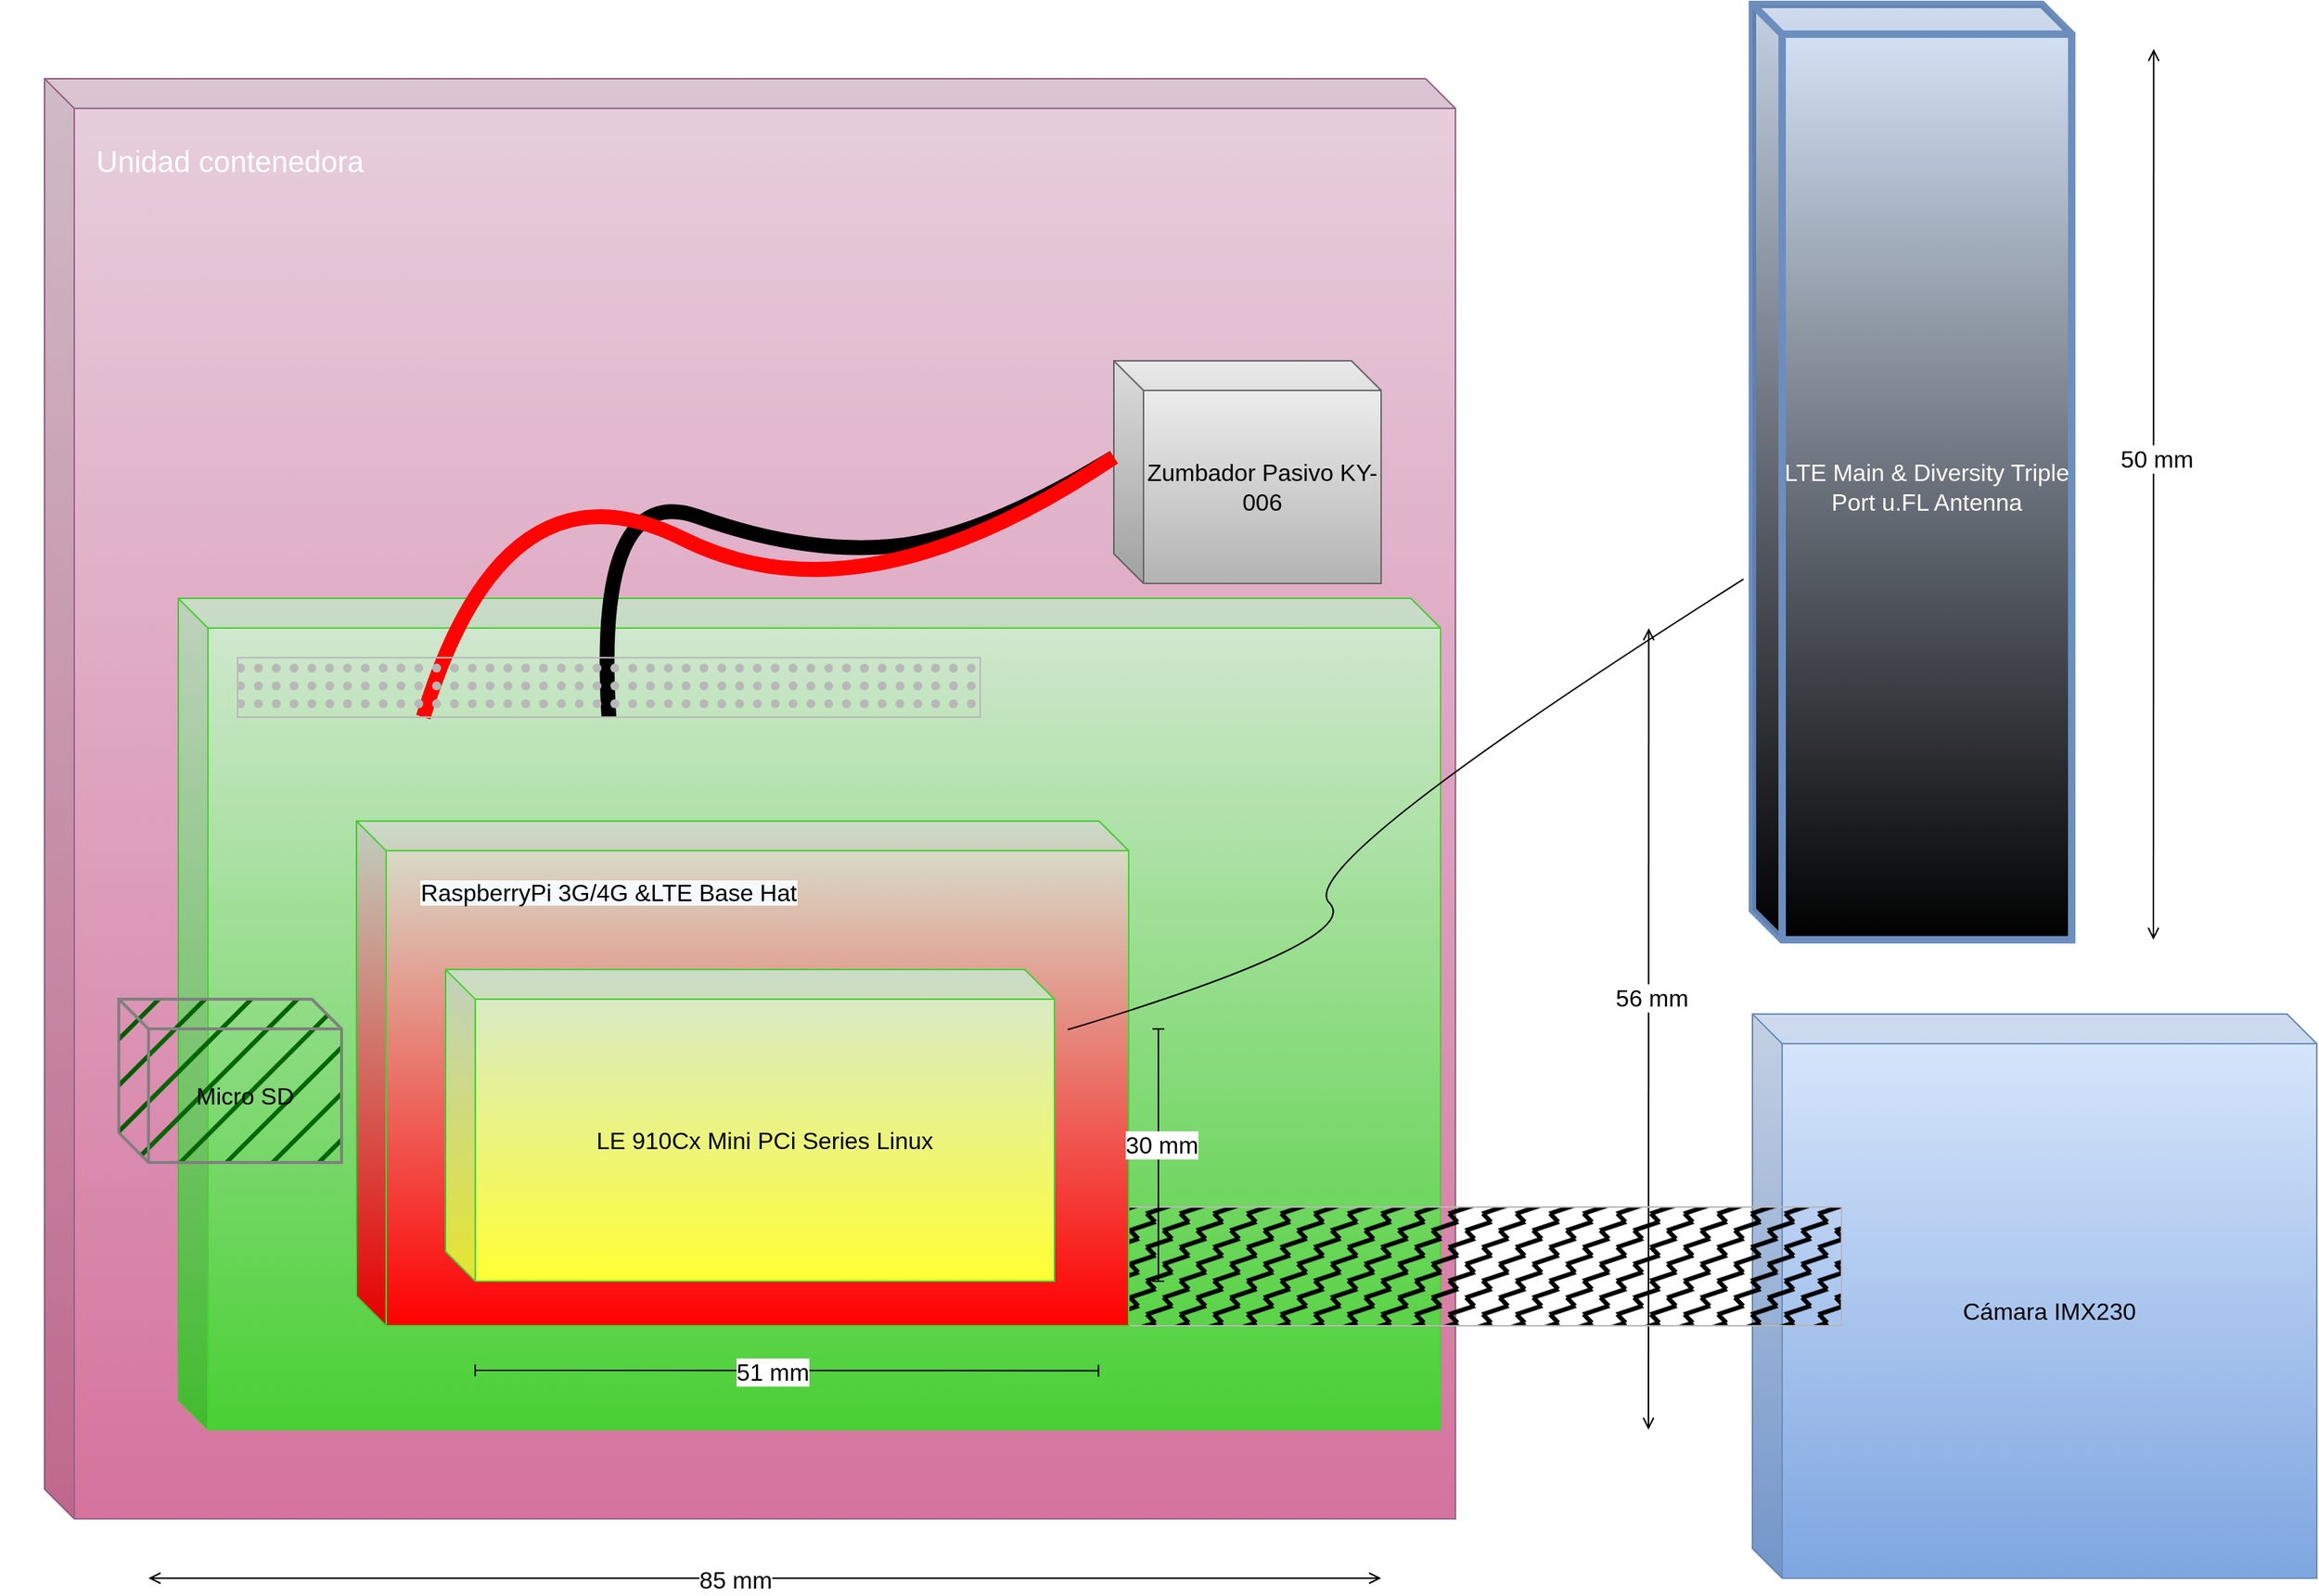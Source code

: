 <mxfile version="20.2.3" type="device"><diagram name="Page-1" id="38b20595-45e3-9b7f-d5ca-b57f44c5b66d"><mxGraphModel dx="1402" dy="982" grid="1" gridSize="10" guides="1" tooltips="1" connect="1" arrows="1" fold="1" page="1" pageScale="1" pageWidth="1700" pageHeight="1100" background="none" math="0" shadow="0"><root><mxCell id="0"/><mxCell id="1" parent="0"/><mxCell id="eUX06hx8U2nSelTJMlBe-22" value="" style="shape=cube;whiteSpace=wrap;html=1;boundedLbl=1;backgroundOutline=1;darkOpacity=0.05;darkOpacity2=0.1;fillStyle=auto;strokeColor=#996185;strokeWidth=1;fontSize=16;fillColor=#e6d0de;gradientColor=#d5739d;" parent="1" vertex="1"><mxGeometry x="140" y="70" width="950" height="970" as="geometry"/></mxCell><mxCell id="eUX06hx8U2nSelTJMlBe-1" value="&lt;font style=&quot;font-size: 16px;&quot;&gt;Raspberry Pi 4 Modelo B&lt;/font&gt;" style="shape=cube;whiteSpace=wrap;html=1;boundedLbl=1;backgroundOutline=1;darkOpacity=0.05;darkOpacity2=0.1;fillColor=#d5e8d4;strokeColor=#49D034;gradientColor=#49D034;" parent="1" vertex="1"><mxGeometry x="230" y="420" width="850" height="560" as="geometry"/></mxCell><mxCell id="eUX06hx8U2nSelTJMlBe-2" value="&lt;font style=&quot;font-size: 16px;&quot;&gt;Cámara IMX230&lt;/font&gt;" style="shape=cube;whiteSpace=wrap;html=1;boundedLbl=1;backgroundOutline=1;darkOpacity=0.05;darkOpacity2=0.1;strokeColor=#6c8ebf;fillColor=#dae8fc;gradientColor=#7ea6e0;" parent="1" vertex="1"><mxGeometry x="1290" y="700" width="380" height="380" as="geometry"/></mxCell><mxCell id="eUX06hx8U2nSelTJMlBe-3" value="&lt;span style=&quot;color: rgb(0, 0, 0);&quot;&gt;&lt;font style=&quot;font-size: 16px;&quot;&gt;Zumbador Pasivo KY-006&lt;/font&gt;&lt;/span&gt;" style="shape=cube;whiteSpace=wrap;html=1;boundedLbl=1;backgroundOutline=1;darkOpacity=0.05;darkOpacity2=0.1;strokeColor=#666666;fillColor=#f5f5f5;gradientColor=#b3b3b3;" parent="1" vertex="1"><mxGeometry x="860" y="260" width="180" height="150" as="geometry"/></mxCell><mxCell id="eUX06hx8U2nSelTJMlBe-4" value="&lt;font style=&quot;font-size: 16px;&quot;&gt;Micro SD&lt;/font&gt;" style="shape=cube;whiteSpace=wrap;html=1;boundedLbl=1;backgroundOutline=1;darkOpacity=0.05;darkOpacity2=0.1;fillStyle=hatch;strokeWidth=2;fillColor=#006600;strokeColor=#808080;" parent="1" vertex="1"><mxGeometry x="190" y="690" width="150" height="110" as="geometry"/></mxCell><mxCell id="eUX06hx8U2nSelTJMlBe-5" value="" style="endArrow=open;html=1;rounded=0;startArrow=open;startFill=0;endFill=0;entryX=1.012;entryY=0.036;entryDx=0;entryDy=0;entryPerimeter=0;" parent="1" edge="1"><mxGeometry width="50" height="50" relative="1" as="geometry"><mxPoint x="1220" y="980" as="sourcePoint"/><mxPoint x="1220.2" y="440.16" as="targetPoint"/></mxGeometry></mxCell><mxCell id="eUX06hx8U2nSelTJMlBe-7" value="56 mm" style="edgeLabel;html=1;align=center;verticalAlign=middle;resizable=0;points=[];fontSize=16;" parent="eUX06hx8U2nSelTJMlBe-5" connectable="0" vertex="1"><mxGeometry x="0.076" y="-2" relative="1" as="geometry"><mxPoint y="-1" as="offset"/></mxGeometry></mxCell><mxCell id="eUX06hx8U2nSelTJMlBe-9" value="" style="endArrow=none;html=1;fontSize=16;entryX=0;entryY=0;entryDx=0;entryDy=65;entryPerimeter=0;endSize=0;startSize=0;curved=1;strokeWidth=10;endFill=0;exitX=0.5;exitY=1;exitDx=0;exitDy=0;" parent="1" source="eUX06hx8U2nSelTJMlBe-18" target="eUX06hx8U2nSelTJMlBe-3" edge="1"><mxGeometry width="50" height="50" relative="1" as="geometry"><mxPoint x="500" y="880" as="sourcePoint"/><mxPoint x="800" y="850" as="targetPoint"/><Array as="points"><mxPoint x="510" y="340"/><mxPoint x="650" y="390"/><mxPoint x="770" y="380"/></Array></mxGeometry></mxCell><mxCell id="eUX06hx8U2nSelTJMlBe-10" value="" style="endArrow=none;html=1;fontSize=16;endSize=5;startSize=40;curved=1;strokeWidth=10;endFill=0;strokeColor=#FF0303;exitX=0.25;exitY=1;exitDx=0;exitDy=0;entryX=0;entryY=0;entryDx=0;entryDy=65;entryPerimeter=0;" parent="1" source="eUX06hx8U2nSelTJMlBe-18" target="eUX06hx8U2nSelTJMlBe-3" edge="1"><mxGeometry width="50" height="50" relative="1" as="geometry"><mxPoint x="230" y="910" as="sourcePoint"/><mxPoint x="850" y="350" as="targetPoint"/><Array as="points"><mxPoint x="450" y="320"/><mxPoint x="690" y="440"/></Array></mxGeometry></mxCell><mxCell id="eUX06hx8U2nSelTJMlBe-14" value="" style="endArrow=open;html=1;rounded=0;startArrow=open;startFill=0;endFill=0;" parent="1" edge="1"><mxGeometry width="50" height="50" relative="1" as="geometry"><mxPoint x="1040" y="1080" as="sourcePoint"/><mxPoint x="210" y="1080" as="targetPoint"/></mxGeometry></mxCell><mxCell id="eUX06hx8U2nSelTJMlBe-16" value="85 mm" style="edgeLabel;html=1;align=center;verticalAlign=middle;resizable=0;points=[];fontSize=16;" parent="eUX06hx8U2nSelTJMlBe-14" connectable="0" vertex="1"><mxGeometry x="0.048" y="1" relative="1" as="geometry"><mxPoint as="offset"/></mxGeometry></mxCell><mxCell id="eUX06hx8U2nSelTJMlBe-18" value="" style="rounded=0;whiteSpace=wrap;html=1;strokeColor=#B8B8B8;fontSize=16;fillColor=#B8B8B8;fillStyle=dots;" parent="1" vertex="1"><mxGeometry x="270" y="460" width="500" height="40" as="geometry"/></mxCell><mxCell id="eUX06hx8U2nSelTJMlBe-20" value="" style="rounded=0;whiteSpace=wrap;html=1;strokeColor=#B8B8B8;fontSize=16;fillColor=#000000;fillStyle=zigzag-line;" parent="1" vertex="1"><mxGeometry x="780" y="830" width="570" height="80" as="geometry"/></mxCell><mxCell id="J9l-aokYrxPw3hZWsRaJ-1" value="&lt;font style=&quot;font-size: 16px;&quot;&gt;RaspberryPi 3G/4G &amp;amp;LTE Base Hat&lt;/font&gt;" style="shape=cube;whiteSpace=wrap;html=1;boundedLbl=1;backgroundOutline=1;darkOpacity=0.05;darkOpacity2=0.1;fillColor=#d5e8d4;strokeColor=#49D034;gradientColor=#FF0000;" vertex="1" parent="1"><mxGeometry x="350" y="570" width="520" height="340" as="geometry"/></mxCell><mxCell id="J9l-aokYrxPw3hZWsRaJ-2" value="&#10;&lt;span style=&quot;color: rgb(0, 0, 0); font-family: Helvetica; font-size: 16px; font-style: normal; font-variant-ligatures: normal; font-variant-caps: normal; font-weight: 400; letter-spacing: normal; orphans: 2; text-align: center; text-indent: 0px; text-transform: none; widows: 2; word-spacing: 0px; -webkit-text-stroke-width: 0px; background-color: rgb(248, 249, 250); text-decoration-thickness: initial; text-decoration-style: initial; text-decoration-color: initial; float: none; display: inline !important;&quot;&gt;RaspberryPi 3G/4G &amp;amp;LTE Base Hat&lt;/span&gt;&#10;&#10;" style="text;html=1;strokeColor=none;fillColor=none;align=center;verticalAlign=middle;whiteSpace=wrap;rounded=0;" vertex="1" parent="1"><mxGeometry x="370" y="610" width="300" height="30" as="geometry"/></mxCell><mxCell id="J9l-aokYrxPw3hZWsRaJ-4" value="&lt;font style=&quot;font-size: 16px;&quot;&gt;LE 910Cx Mini PCi Series Linux&lt;/font&gt;" style="shape=cube;whiteSpace=wrap;html=1;boundedLbl=1;backgroundOutline=1;darkOpacity=0.05;darkOpacity2=0.1;fillColor=#d5e8d4;strokeColor=#49D034;gradientColor=#FFFF33;" vertex="1" parent="1"><mxGeometry x="410" y="670" width="410" height="210" as="geometry"/></mxCell><mxCell id="J9l-aokYrxPw3hZWsRaJ-5" value="" style="endArrow=baseDash;html=1;rounded=0;startArrow=baseDash;startFill=0;endFill=0;" edge="1" parent="1"><mxGeometry width="50" height="50" relative="1" as="geometry"><mxPoint x="890" y="880.0" as="sourcePoint"/><mxPoint x="890" y="710.08" as="targetPoint"/></mxGeometry></mxCell><mxCell id="J9l-aokYrxPw3hZWsRaJ-6" value="30 mm" style="edgeLabel;html=1;align=center;verticalAlign=middle;resizable=0;points=[];fontSize=16;" connectable="0" vertex="1" parent="J9l-aokYrxPw3hZWsRaJ-5"><mxGeometry x="0.076" y="-2" relative="1" as="geometry"><mxPoint y="-1" as="offset"/></mxGeometry></mxCell><mxCell id="J9l-aokYrxPw3hZWsRaJ-7" value="" style="endArrow=baseDash;html=1;rounded=0;startArrow=baseDash;startFill=0;endFill=0;exitX=0.729;exitY=0.929;exitDx=0;exitDy=0;exitPerimeter=0;" edge="1" parent="1" source="eUX06hx8U2nSelTJMlBe-1"><mxGeometry width="50" height="50" relative="1" as="geometry"><mxPoint x="870" y="940" as="sourcePoint"/><mxPoint x="430" y="940" as="targetPoint"/></mxGeometry></mxCell><mxCell id="J9l-aokYrxPw3hZWsRaJ-8" value="51 mm" style="edgeLabel;html=1;align=center;verticalAlign=middle;resizable=0;points=[];fontSize=16;" connectable="0" vertex="1" parent="J9l-aokYrxPw3hZWsRaJ-7"><mxGeometry x="0.048" y="1" relative="1" as="geometry"><mxPoint as="offset"/></mxGeometry></mxCell><mxCell id="J9l-aokYrxPw3hZWsRaJ-12" value="&lt;font color=&quot;#ffffff&quot; style=&quot;font-size: 16px;&quot;&gt;LTE Main &amp;amp; Diversity Triple Port u.FL Antenna&lt;/font&gt;" style="shape=cube;whiteSpace=wrap;html=1;boundedLbl=1;backgroundOutline=1;darkOpacity=0.05;darkOpacity2=0.1;strokeColor=#6c8ebf;fillColor=#dae8fc;gradientColor=#000000;perimeterSpacing=1;strokeWidth=5;" vertex="1" parent="1"><mxGeometry x="1290" y="20" width="215" height="630" as="geometry"/></mxCell><mxCell id="J9l-aokYrxPw3hZWsRaJ-17" value="" style="curved=1;endArrow=none;html=1;rounded=0;endFill=0;startSize=29;sourcePerimeterSpacing=9;endSize=22;targetPerimeterSpacing=5;" edge="1" parent="1" source="J9l-aokYrxPw3hZWsRaJ-4" target="J9l-aokYrxPw3hZWsRaJ-12"><mxGeometry width="50" height="50" relative="1" as="geometry"><mxPoint x="980" y="650" as="sourcePoint"/><mxPoint x="1030" y="600" as="targetPoint"/><Array as="points"><mxPoint x="1030" y="650"/><mxPoint x="980" y="600"/></Array></mxGeometry></mxCell><mxCell id="J9l-aokYrxPw3hZWsRaJ-18" value="" style="endArrow=open;html=1;rounded=0;startArrow=open;startFill=0;endFill=0;entryX=1.012;entryY=0.036;entryDx=0;entryDy=0;entryPerimeter=0;" edge="1" parent="1"><mxGeometry width="50" height="50" relative="1" as="geometry"><mxPoint x="1560" y="650" as="sourcePoint"/><mxPoint x="1560.2" y="50.0" as="targetPoint"/></mxGeometry></mxCell><mxCell id="J9l-aokYrxPw3hZWsRaJ-19" value="50 mm" style="edgeLabel;html=1;align=center;verticalAlign=middle;resizable=0;points=[];fontSize=16;" connectable="0" vertex="1" parent="J9l-aokYrxPw3hZWsRaJ-18"><mxGeometry x="0.076" y="-2" relative="1" as="geometry"><mxPoint y="-1" as="offset"/></mxGeometry></mxCell><mxCell id="J9l-aokYrxPw3hZWsRaJ-21" value="&lt;font style=&quot;font-size: 20px;&quot;&gt;Unidad contenedora&lt;/font&gt;" style="text;html=1;strokeColor=none;fillColor=none;align=center;verticalAlign=middle;whiteSpace=wrap;rounded=0;fontColor=#FFFFFF;strokeWidth=2;" vertex="1" parent="1"><mxGeometry x="110" y="110" width="310" height="30" as="geometry"/></mxCell></root></mxGraphModel></diagram></mxfile>